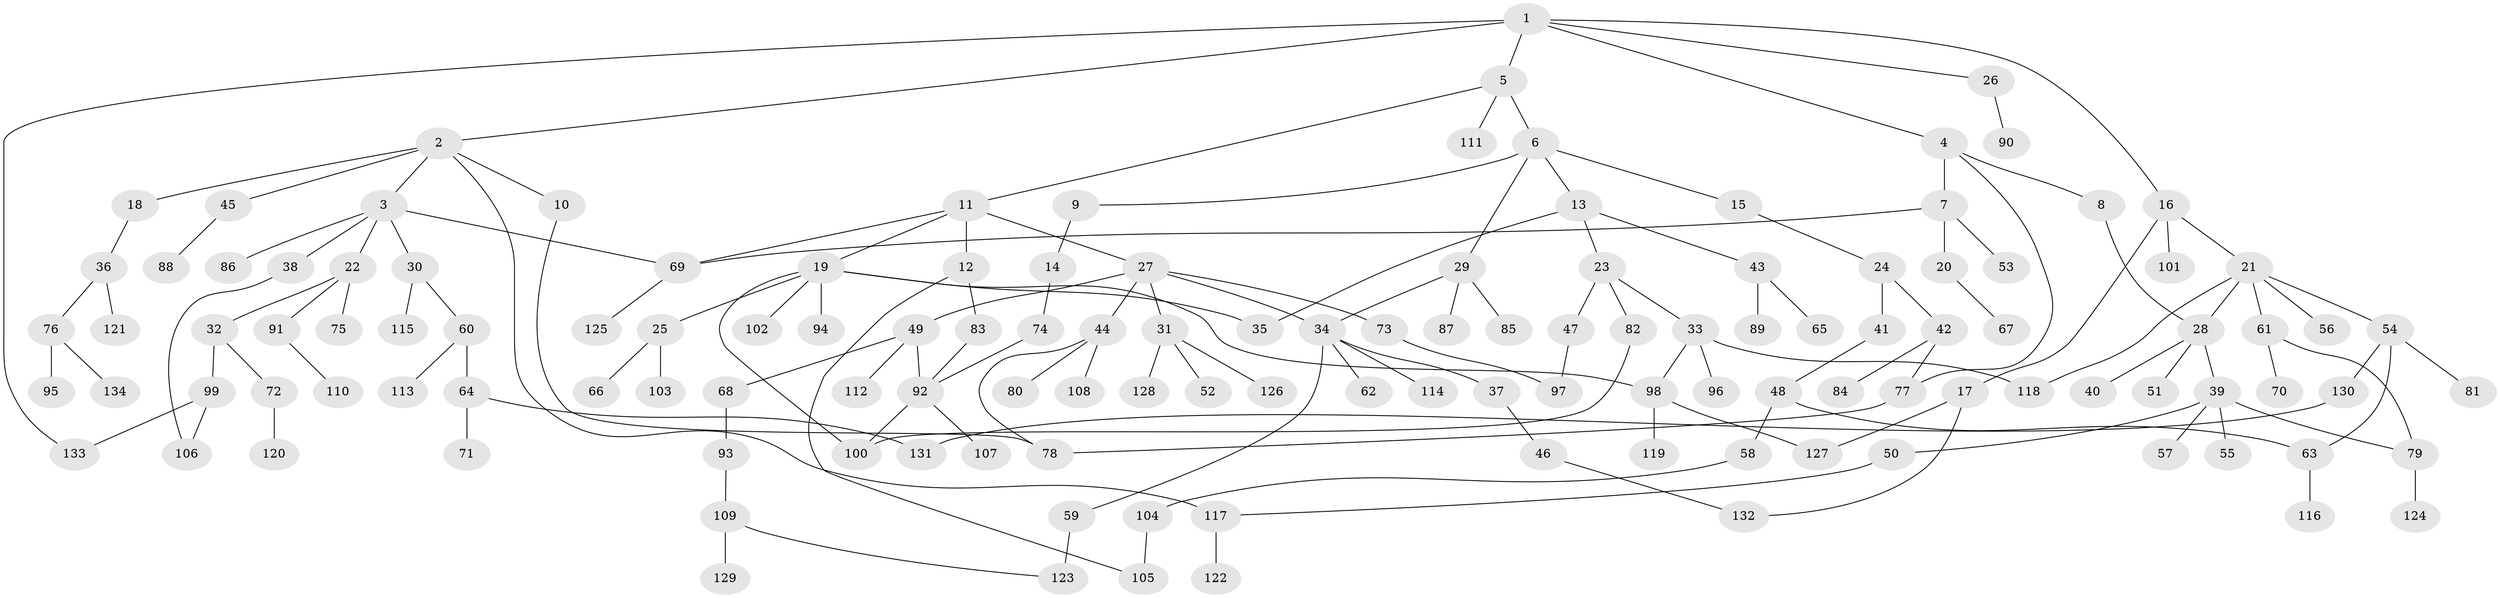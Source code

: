// coarse degree distribution, {2: 0.19402985074626866, 1: 0.6119402985074627, 4: 0.07462686567164178, 17: 0.014925373134328358, 5: 0.04477611940298507, 6: 0.014925373134328358, 7: 0.014925373134328358, 8: 0.014925373134328358, 12: 0.014925373134328358}
// Generated by graph-tools (version 1.1) at 2025/45/03/04/25 21:45:27]
// undirected, 134 vertices, 158 edges
graph export_dot {
graph [start="1"]
  node [color=gray90,style=filled];
  1;
  2;
  3;
  4;
  5;
  6;
  7;
  8;
  9;
  10;
  11;
  12;
  13;
  14;
  15;
  16;
  17;
  18;
  19;
  20;
  21;
  22;
  23;
  24;
  25;
  26;
  27;
  28;
  29;
  30;
  31;
  32;
  33;
  34;
  35;
  36;
  37;
  38;
  39;
  40;
  41;
  42;
  43;
  44;
  45;
  46;
  47;
  48;
  49;
  50;
  51;
  52;
  53;
  54;
  55;
  56;
  57;
  58;
  59;
  60;
  61;
  62;
  63;
  64;
  65;
  66;
  67;
  68;
  69;
  70;
  71;
  72;
  73;
  74;
  75;
  76;
  77;
  78;
  79;
  80;
  81;
  82;
  83;
  84;
  85;
  86;
  87;
  88;
  89;
  90;
  91;
  92;
  93;
  94;
  95;
  96;
  97;
  98;
  99;
  100;
  101;
  102;
  103;
  104;
  105;
  106;
  107;
  108;
  109;
  110;
  111;
  112;
  113;
  114;
  115;
  116;
  117;
  118;
  119;
  120;
  121;
  122;
  123;
  124;
  125;
  126;
  127;
  128;
  129;
  130;
  131;
  132;
  133;
  134;
  1 -- 2;
  1 -- 4;
  1 -- 5;
  1 -- 16;
  1 -- 26;
  1 -- 133;
  2 -- 3;
  2 -- 10;
  2 -- 18;
  2 -- 45;
  2 -- 117;
  3 -- 22;
  3 -- 30;
  3 -- 38;
  3 -- 86;
  3 -- 69;
  4 -- 7;
  4 -- 8;
  4 -- 77;
  5 -- 6;
  5 -- 11;
  5 -- 111;
  6 -- 9;
  6 -- 13;
  6 -- 15;
  6 -- 29;
  7 -- 20;
  7 -- 53;
  7 -- 69;
  8 -- 28;
  9 -- 14;
  10 -- 78;
  11 -- 12;
  11 -- 19;
  11 -- 27;
  11 -- 69;
  12 -- 83;
  12 -- 105;
  13 -- 23;
  13 -- 35;
  13 -- 43;
  14 -- 74;
  15 -- 24;
  16 -- 17;
  16 -- 21;
  16 -- 101;
  17 -- 132;
  17 -- 127;
  18 -- 36;
  19 -- 25;
  19 -- 94;
  19 -- 102;
  19 -- 98;
  19 -- 100;
  19 -- 35;
  20 -- 67;
  21 -- 28;
  21 -- 54;
  21 -- 56;
  21 -- 61;
  21 -- 118;
  22 -- 32;
  22 -- 75;
  22 -- 91;
  23 -- 33;
  23 -- 47;
  23 -- 82;
  24 -- 41;
  24 -- 42;
  25 -- 66;
  25 -- 103;
  26 -- 90;
  27 -- 31;
  27 -- 44;
  27 -- 49;
  27 -- 73;
  27 -- 34;
  28 -- 39;
  28 -- 40;
  28 -- 51;
  29 -- 34;
  29 -- 85;
  29 -- 87;
  30 -- 60;
  30 -- 115;
  31 -- 52;
  31 -- 126;
  31 -- 128;
  32 -- 72;
  32 -- 99;
  33 -- 96;
  33 -- 98;
  33 -- 118;
  34 -- 37;
  34 -- 59;
  34 -- 62;
  34 -- 114;
  36 -- 76;
  36 -- 121;
  37 -- 46;
  38 -- 106;
  39 -- 50;
  39 -- 55;
  39 -- 57;
  39 -- 79;
  41 -- 48;
  42 -- 77;
  42 -- 84;
  43 -- 65;
  43 -- 89;
  44 -- 80;
  44 -- 108;
  44 -- 78;
  45 -- 88;
  46 -- 132;
  47 -- 97;
  48 -- 58;
  48 -- 63;
  49 -- 68;
  49 -- 92;
  49 -- 112;
  50 -- 117;
  54 -- 81;
  54 -- 130;
  54 -- 63;
  58 -- 104;
  59 -- 123;
  60 -- 64;
  60 -- 113;
  61 -- 70;
  61 -- 79;
  63 -- 116;
  64 -- 71;
  64 -- 131;
  68 -- 93;
  69 -- 125;
  72 -- 120;
  73 -- 97;
  74 -- 92;
  76 -- 95;
  76 -- 134;
  77 -- 78;
  79 -- 124;
  82 -- 100;
  83 -- 92;
  91 -- 110;
  92 -- 107;
  92 -- 100;
  93 -- 109;
  98 -- 119;
  98 -- 127;
  99 -- 106;
  99 -- 133;
  104 -- 105;
  109 -- 123;
  109 -- 129;
  117 -- 122;
  130 -- 131;
}
